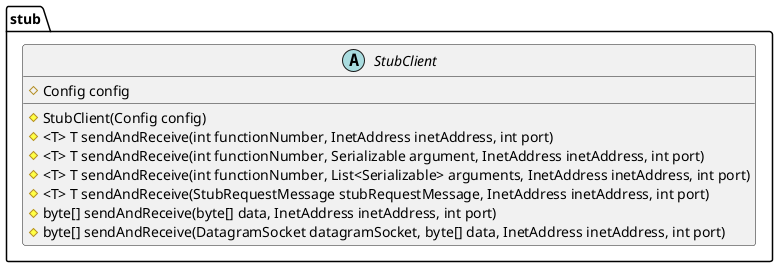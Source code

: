 @startuml
'https://plantuml.com/class-diagram

abstract class stub.StubClient{
    # Config config
    # StubClient(Config config)
    # <T> T sendAndReceive(int functionNumber, InetAddress inetAddress, int port)
    # <T> T sendAndReceive(int functionNumber, Serializable argument, InetAddress inetAddress, int port)
    # <T> T sendAndReceive(int functionNumber, List<Serializable> arguments, InetAddress inetAddress, int port)
    # <T> T sendAndReceive(StubRequestMessage stubRequestMessage, InetAddress inetAddress, int port)
    # byte[] sendAndReceive(byte[] data, InetAddress inetAddress, int port)
    # byte[] sendAndReceive(DatagramSocket datagramSocket, byte[] data, InetAddress inetAddress, int port)
}

@enduml